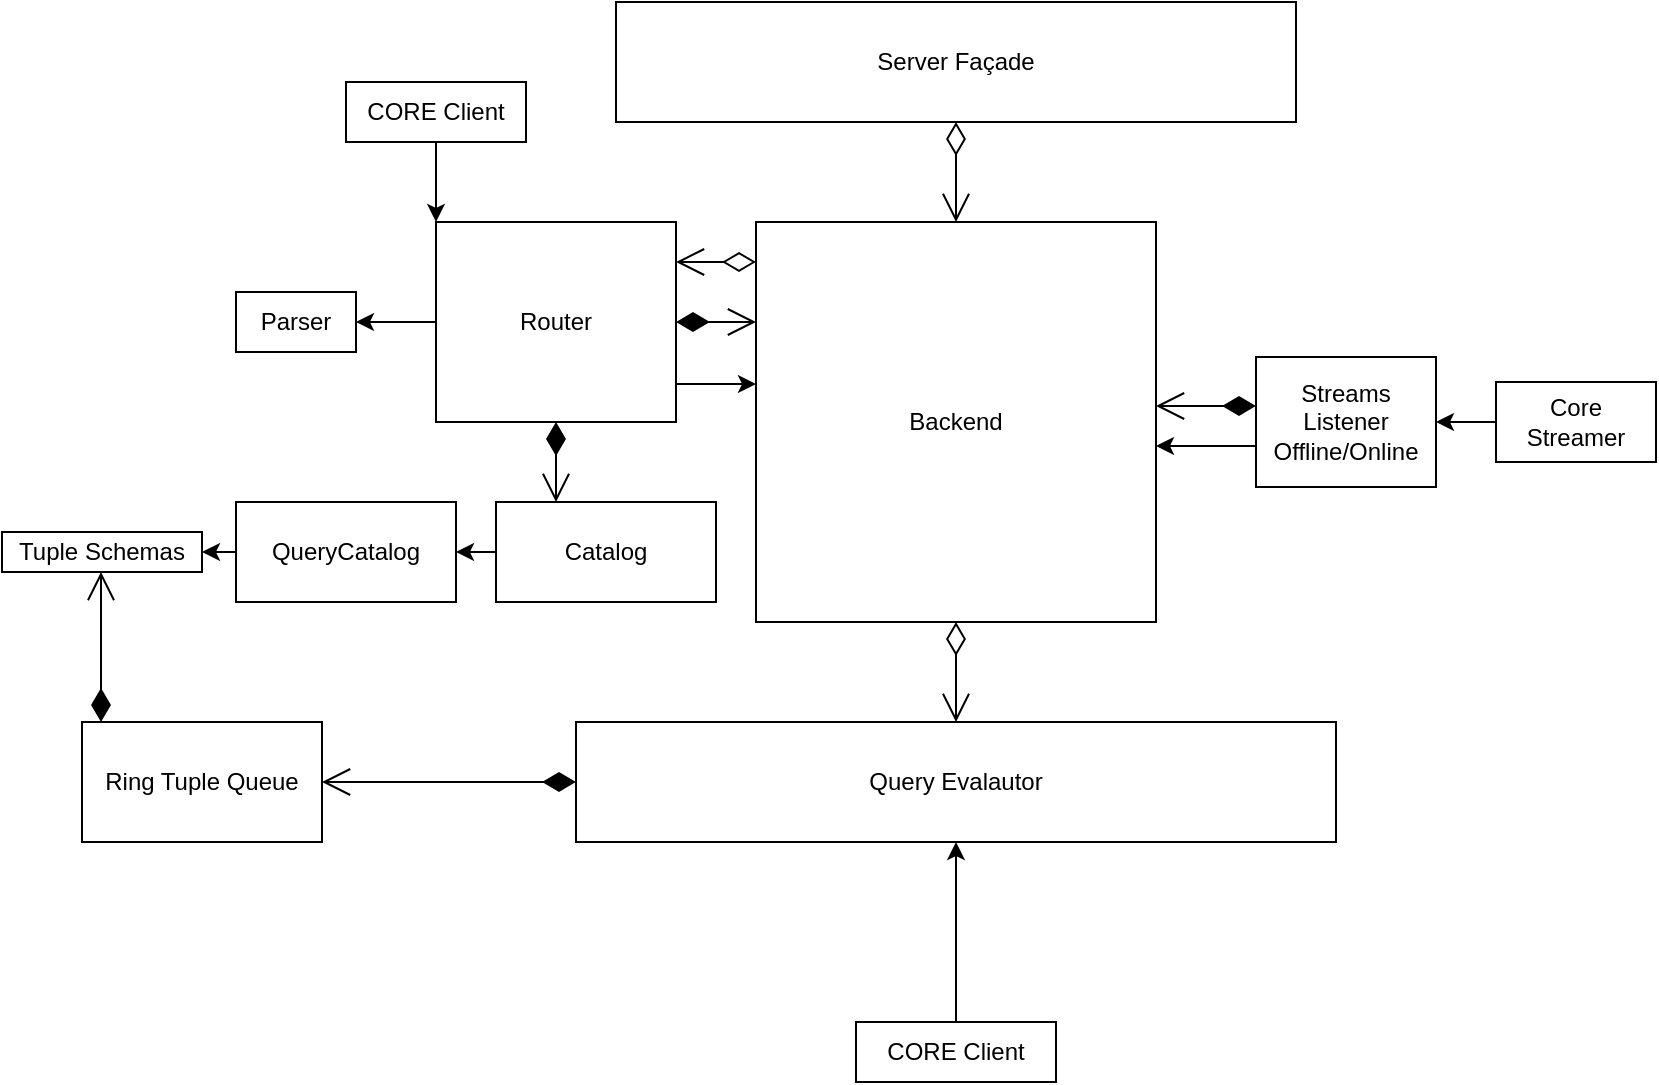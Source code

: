 <mxfile version="24.0.7" type="device">
  <diagram name="Page-1" id="ICP0ctSxJjjSyt0eNi7v">
    <mxGraphModel dx="1216" dy="725" grid="1" gridSize="10" guides="1" tooltips="1" connect="1" arrows="1" fold="1" page="1" pageScale="1" pageWidth="850" pageHeight="1100" math="0" shadow="0">
      <root>
        <mxCell id="0" />
        <mxCell id="1" parent="0" />
        <mxCell id="BK_FExKdsq8p01qH25eq-1" value="Server Façade" style="rounded=0;whiteSpace=wrap;html=1;" parent="1" vertex="1">
          <mxGeometry x="311" y="130" width="340" height="60" as="geometry" />
        </mxCell>
        <mxCell id="BK_FExKdsq8p01qH25eq-2" value="Backend" style="whiteSpace=wrap;html=1;" parent="1" vertex="1">
          <mxGeometry x="381" y="240" width="200" height="200" as="geometry" />
        </mxCell>
        <mxCell id="BK_FExKdsq8p01qH25eq-3" value="&lt;div&gt;Streams Listener&lt;/div&gt;&lt;div&gt;Offline/Online&lt;br&gt;&lt;/div&gt;" style="whiteSpace=wrap;html=1;" parent="1" vertex="1">
          <mxGeometry x="631" y="307.5" width="90" height="65" as="geometry" />
        </mxCell>
        <mxCell id="BK_FExKdsq8p01qH25eq-5" value="Core Streamer" style="whiteSpace=wrap;html=1;" parent="1" vertex="1">
          <mxGeometry x="751" y="320" width="80" height="40" as="geometry" />
        </mxCell>
        <mxCell id="BK_FExKdsq8p01qH25eq-6" value="Query Evalautor" style="whiteSpace=wrap;html=1;" parent="1" vertex="1">
          <mxGeometry x="291" y="490" width="380" height="60" as="geometry" />
        </mxCell>
        <mxCell id="BK_FExKdsq8p01qH25eq-7" value="Ring Tuple Queue" style="whiteSpace=wrap;html=1;" parent="1" vertex="1">
          <mxGeometry x="44" y="490" width="120" height="60" as="geometry" />
        </mxCell>
        <mxCell id="BK_FExKdsq8p01qH25eq-8" value="CORE Client" style="whiteSpace=wrap;html=1;" parent="1" vertex="1">
          <mxGeometry x="431" y="640" width="100" height="30" as="geometry" />
        </mxCell>
        <mxCell id="BK_FExKdsq8p01qH25eq-9" value="Tuple Schemas" style="whiteSpace=wrap;html=1;" parent="1" vertex="1">
          <mxGeometry x="4" y="395" width="100" height="20" as="geometry" />
        </mxCell>
        <mxCell id="-Fr7-hqj4ez-649kDnj--4" style="edgeStyle=orthogonalEdgeStyle;rounded=0;orthogonalLoop=1;jettySize=auto;html=1;exitX=0;exitY=0.5;exitDx=0;exitDy=0;entryX=1;entryY=0.5;entryDx=0;entryDy=0;" edge="1" parent="1" source="BK_FExKdsq8p01qH25eq-10" target="-Fr7-hqj4ez-649kDnj--1">
          <mxGeometry relative="1" as="geometry" />
        </mxCell>
        <mxCell id="BK_FExKdsq8p01qH25eq-10" value="Catalog" style="whiteSpace=wrap;html=1;" parent="1" vertex="1">
          <mxGeometry x="251" y="380" width="110" height="50" as="geometry" />
        </mxCell>
        <mxCell id="BK_FExKdsq8p01qH25eq-11" value="Router" style="whiteSpace=wrap;html=1;" parent="1" vertex="1">
          <mxGeometry x="221" y="240" width="120" height="100" as="geometry" />
        </mxCell>
        <mxCell id="BK_FExKdsq8p01qH25eq-12" value="Parser" style="whiteSpace=wrap;html=1;" parent="1" vertex="1">
          <mxGeometry x="121" y="275" width="60" height="30" as="geometry" />
        </mxCell>
        <mxCell id="BK_FExKdsq8p01qH25eq-13" value="CORE Client" style="whiteSpace=wrap;html=1;" parent="1" vertex="1">
          <mxGeometry x="176" y="170" width="90" height="30" as="geometry" />
        </mxCell>
        <mxCell id="BK_FExKdsq8p01qH25eq-14" value="" style="endArrow=classic;html=1;rounded=0;exitX=0.5;exitY=1;exitDx=0;exitDy=0;entryX=0;entryY=0;entryDx=0;entryDy=0;" parent="1" source="BK_FExKdsq8p01qH25eq-13" target="BK_FExKdsq8p01qH25eq-11" edge="1">
          <mxGeometry width="50" height="50" relative="1" as="geometry">
            <mxPoint x="431" y="560" as="sourcePoint" />
            <mxPoint x="511" y="590" as="targetPoint" />
          </mxGeometry>
        </mxCell>
        <mxCell id="BK_FExKdsq8p01qH25eq-15" value="" style="endArrow=classic;html=1;rounded=0;exitX=0.5;exitY=0;exitDx=0;exitDy=0;entryX=0.5;entryY=1;entryDx=0;entryDy=0;" parent="1" source="BK_FExKdsq8p01qH25eq-8" target="BK_FExKdsq8p01qH25eq-6" edge="1">
          <mxGeometry width="50" height="50" relative="1" as="geometry">
            <mxPoint x="461" y="640" as="sourcePoint" />
            <mxPoint x="511" y="590" as="targetPoint" />
          </mxGeometry>
        </mxCell>
        <mxCell id="BK_FExKdsq8p01qH25eq-18" value="" style="endArrow=open;html=1;endSize=12;startArrow=diamondThin;startSize=14;startFill=1;edgeStyle=orthogonalEdgeStyle;align=left;verticalAlign=bottom;rounded=0;exitX=0;exitY=0.5;exitDx=0;exitDy=0;entryX=1;entryY=0.5;entryDx=0;entryDy=0;" parent="1" source="BK_FExKdsq8p01qH25eq-6" target="BK_FExKdsq8p01qH25eq-7" edge="1">
          <mxGeometry x="-1" y="3" relative="1" as="geometry">
            <mxPoint x="221" y="600" as="sourcePoint" />
            <mxPoint x="381" y="600" as="targetPoint" />
          </mxGeometry>
        </mxCell>
        <mxCell id="BK_FExKdsq8p01qH25eq-19" value="" style="endArrow=open;html=1;endSize=12;startArrow=diamondThin;startSize=14;startFill=1;edgeStyle=orthogonalEdgeStyle;align=left;verticalAlign=bottom;rounded=0;exitX=0.5;exitY=1;exitDx=0;exitDy=0;" parent="1" source="BK_FExKdsq8p01qH25eq-11" edge="1">
          <mxGeometry x="-1" y="3" relative="1" as="geometry">
            <mxPoint x="151" y="710" as="sourcePoint" />
            <mxPoint x="281" y="380" as="targetPoint" />
          </mxGeometry>
        </mxCell>
        <mxCell id="BK_FExKdsq8p01qH25eq-20" value="" style="endArrow=open;html=1;endSize=12;startArrow=diamondThin;startSize=14;startFill=1;edgeStyle=orthogonalEdgeStyle;align=left;verticalAlign=bottom;rounded=0;exitX=1;exitY=0.5;exitDx=0;exitDy=0;entryX=0;entryY=0.25;entryDx=0;entryDy=0;" parent="1" source="BK_FExKdsq8p01qH25eq-11" target="BK_FExKdsq8p01qH25eq-2" edge="1">
          <mxGeometry x="-1" y="3" relative="1" as="geometry">
            <mxPoint x="161" y="720" as="sourcePoint" />
            <mxPoint x="321" y="720" as="targetPoint" />
          </mxGeometry>
        </mxCell>
        <mxCell id="BK_FExKdsq8p01qH25eq-22" value="" style="endArrow=open;html=1;endSize=12;startArrow=diamondThin;startSize=14;startFill=1;edgeStyle=orthogonalEdgeStyle;align=left;verticalAlign=bottom;rounded=0;" parent="1" edge="1" target="BK_FExKdsq8p01qH25eq-9">
          <mxGeometry x="-1" y="3" relative="1" as="geometry">
            <mxPoint x="53.5" y="490" as="sourcePoint" />
            <mxPoint x="53.5" y="415" as="targetPoint" />
          </mxGeometry>
        </mxCell>
        <mxCell id="BK_FExKdsq8p01qH25eq-24" value="" style="endArrow=open;html=1;endSize=12;startArrow=diamondThin;startSize=14;startFill=0;edgeStyle=orthogonalEdgeStyle;align=left;verticalAlign=bottom;rounded=0;exitX=0;exitY=0.1;exitDx=0;exitDy=0;exitPerimeter=0;" parent="1" source="BK_FExKdsq8p01qH25eq-2" edge="1">
          <mxGeometry x="-1" y="3" relative="1" as="geometry">
            <mxPoint x="111" y="630" as="sourcePoint" />
            <mxPoint x="341" y="260" as="targetPoint" />
          </mxGeometry>
        </mxCell>
        <mxCell id="BK_FExKdsq8p01qH25eq-25" value="" style="endArrow=open;html=1;endSize=12;startArrow=diamondThin;startSize=14;startFill=0;edgeStyle=orthogonalEdgeStyle;align=left;verticalAlign=bottom;rounded=0;exitX=0.5;exitY=1;exitDx=0;exitDy=0;entryX=0.5;entryY=0;entryDx=0;entryDy=0;" parent="1" source="BK_FExKdsq8p01qH25eq-2" target="BK_FExKdsq8p01qH25eq-6" edge="1">
          <mxGeometry x="-1" y="3" relative="1" as="geometry">
            <mxPoint x="121" y="640" as="sourcePoint" />
            <mxPoint x="281" y="640" as="targetPoint" />
          </mxGeometry>
        </mxCell>
        <mxCell id="BK_FExKdsq8p01qH25eq-26" value="" style="endArrow=open;html=1;endSize=12;startArrow=diamondThin;startSize=14;startFill=0;edgeStyle=orthogonalEdgeStyle;align=left;verticalAlign=bottom;rounded=0;exitX=0.5;exitY=1;exitDx=0;exitDy=0;entryX=0.5;entryY=0;entryDx=0;entryDy=0;" parent="1" source="BK_FExKdsq8p01qH25eq-1" target="BK_FExKdsq8p01qH25eq-2" edge="1">
          <mxGeometry x="-1" y="3" relative="1" as="geometry">
            <mxPoint x="131" y="650" as="sourcePoint" />
            <mxPoint x="291" y="650" as="targetPoint" />
          </mxGeometry>
        </mxCell>
        <mxCell id="BK_FExKdsq8p01qH25eq-29" value="" style="endArrow=classic;html=1;rounded=0;entryX=0;entryY=0.5;entryDx=0;entryDy=0;exitX=1;exitY=1;exitDx=0;exitDy=0;" parent="1" edge="1">
          <mxGeometry width="50" height="50" relative="1" as="geometry">
            <mxPoint x="341" y="321" as="sourcePoint" />
            <mxPoint x="381" y="321" as="targetPoint" />
          </mxGeometry>
        </mxCell>
        <mxCell id="BK_FExKdsq8p01qH25eq-30" value="" style="endArrow=open;html=1;endSize=12;startArrow=diamondThin;startSize=14;startFill=1;edgeStyle=orthogonalEdgeStyle;align=left;verticalAlign=bottom;rounded=0;exitX=0;exitY=0.5;exitDx=0;exitDy=0;entryX=1;entryY=0.5;entryDx=0;entryDy=0;" parent="1" edge="1">
          <mxGeometry x="-1" y="3" relative="1" as="geometry">
            <mxPoint x="631" y="332" as="sourcePoint" />
            <mxPoint x="581" y="332" as="targetPoint" />
          </mxGeometry>
        </mxCell>
        <mxCell id="BK_FExKdsq8p01qH25eq-31" value="" style="endArrow=classic;html=1;rounded=0;entryX=1;entryY=0.6;entryDx=0;entryDy=0;entryPerimeter=0;" parent="1" edge="1">
          <mxGeometry width="50" height="50" relative="1" as="geometry">
            <mxPoint x="631" y="352" as="sourcePoint" />
            <mxPoint x="581" y="352" as="targetPoint" />
          </mxGeometry>
        </mxCell>
        <mxCell id="BK_FExKdsq8p01qH25eq-32" value="" style="endArrow=classic;html=1;rounded=0;exitX=0;exitY=0.5;exitDx=0;exitDy=0;entryX=1;entryY=0.5;entryDx=0;entryDy=0;" parent="1" source="BK_FExKdsq8p01qH25eq-5" target="BK_FExKdsq8p01qH25eq-3" edge="1">
          <mxGeometry width="50" height="50" relative="1" as="geometry">
            <mxPoint x="521" y="770" as="sourcePoint" />
            <mxPoint x="591" y="770" as="targetPoint" />
          </mxGeometry>
        </mxCell>
        <mxCell id="BK_FExKdsq8p01qH25eq-34" value="" style="endArrow=classic;html=1;rounded=0;entryX=1;entryY=0.5;entryDx=0;entryDy=0;exitX=0;exitY=0.5;exitDx=0;exitDy=0;" parent="1" source="BK_FExKdsq8p01qH25eq-11" target="BK_FExKdsq8p01qH25eq-12" edge="1">
          <mxGeometry width="50" height="50" relative="1" as="geometry">
            <mxPoint x="221" y="265" as="sourcePoint" />
            <mxPoint x="601" y="780" as="targetPoint" />
          </mxGeometry>
        </mxCell>
        <mxCell id="-Fr7-hqj4ez-649kDnj--5" style="edgeStyle=orthogonalEdgeStyle;rounded=0;orthogonalLoop=1;jettySize=auto;html=1;exitX=0;exitY=0.5;exitDx=0;exitDy=0;entryX=1;entryY=0.5;entryDx=0;entryDy=0;" edge="1" parent="1" source="-Fr7-hqj4ez-649kDnj--1" target="BK_FExKdsq8p01qH25eq-9">
          <mxGeometry relative="1" as="geometry" />
        </mxCell>
        <mxCell id="-Fr7-hqj4ez-649kDnj--1" value="QueryCatalog" style="whiteSpace=wrap;html=1;" vertex="1" parent="1">
          <mxGeometry x="121" y="380" width="110" height="50" as="geometry" />
        </mxCell>
      </root>
    </mxGraphModel>
  </diagram>
</mxfile>
